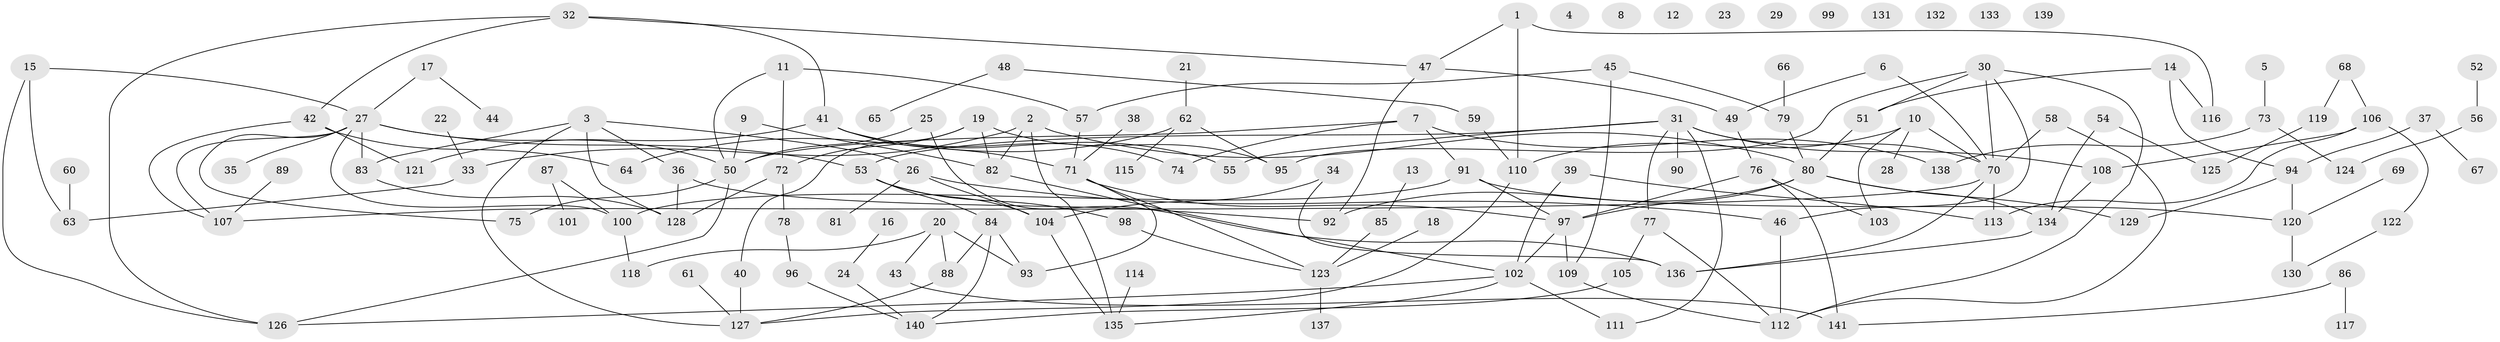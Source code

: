 // coarse degree distribution, {4: 0.2, 9: 0.013333333333333334, 3: 0.16, 6: 0.04, 1: 0.17333333333333334, 2: 0.30666666666666664, 8: 0.02666666666666667, 5: 0.04, 15: 0.013333333333333334, 12: 0.02666666666666667}
// Generated by graph-tools (version 1.1) at 2025/48/03/04/25 22:48:07]
// undirected, 141 vertices, 189 edges
graph export_dot {
  node [color=gray90,style=filled];
  1;
  2;
  3;
  4;
  5;
  6;
  7;
  8;
  9;
  10;
  11;
  12;
  13;
  14;
  15;
  16;
  17;
  18;
  19;
  20;
  21;
  22;
  23;
  24;
  25;
  26;
  27;
  28;
  29;
  30;
  31;
  32;
  33;
  34;
  35;
  36;
  37;
  38;
  39;
  40;
  41;
  42;
  43;
  44;
  45;
  46;
  47;
  48;
  49;
  50;
  51;
  52;
  53;
  54;
  55;
  56;
  57;
  58;
  59;
  60;
  61;
  62;
  63;
  64;
  65;
  66;
  67;
  68;
  69;
  70;
  71;
  72;
  73;
  74;
  75;
  76;
  77;
  78;
  79;
  80;
  81;
  82;
  83;
  84;
  85;
  86;
  87;
  88;
  89;
  90;
  91;
  92;
  93;
  94;
  95;
  96;
  97;
  98;
  99;
  100;
  101;
  102;
  103;
  104;
  105;
  106;
  107;
  108;
  109;
  110;
  111;
  112;
  113;
  114;
  115;
  116;
  117;
  118;
  119;
  120;
  121;
  122;
  123;
  124;
  125;
  126;
  127;
  128;
  129;
  130;
  131;
  132;
  133;
  134;
  135;
  136;
  137;
  138;
  139;
  140;
  141;
  1 -- 47;
  1 -- 110;
  1 -- 116;
  2 -- 33;
  2 -- 80;
  2 -- 82;
  2 -- 135;
  3 -- 26;
  3 -- 36;
  3 -- 83;
  3 -- 127;
  3 -- 128;
  5 -- 73;
  6 -- 49;
  6 -- 70;
  7 -- 50;
  7 -- 74;
  7 -- 91;
  7 -- 138;
  9 -- 50;
  9 -- 82;
  10 -- 28;
  10 -- 70;
  10 -- 103;
  10 -- 110;
  11 -- 50;
  11 -- 57;
  11 -- 72;
  13 -- 85;
  14 -- 51;
  14 -- 94;
  14 -- 116;
  15 -- 27;
  15 -- 63;
  15 -- 126;
  16 -- 24;
  17 -- 27;
  17 -- 44;
  18 -- 123;
  19 -- 40;
  19 -- 72;
  19 -- 82;
  19 -- 95;
  20 -- 43;
  20 -- 88;
  20 -- 93;
  20 -- 118;
  21 -- 62;
  22 -- 33;
  24 -- 140;
  25 -- 50;
  25 -- 136;
  26 -- 46;
  26 -- 81;
  26 -- 104;
  27 -- 35;
  27 -- 50;
  27 -- 53;
  27 -- 75;
  27 -- 83;
  27 -- 100;
  27 -- 107;
  30 -- 46;
  30 -- 51;
  30 -- 70;
  30 -- 95;
  30 -- 112;
  31 -- 53;
  31 -- 55;
  31 -- 70;
  31 -- 77;
  31 -- 90;
  31 -- 108;
  31 -- 111;
  32 -- 41;
  32 -- 42;
  32 -- 47;
  32 -- 126;
  33 -- 63;
  34 -- 104;
  34 -- 136;
  36 -- 92;
  36 -- 128;
  37 -- 67;
  37 -- 94;
  38 -- 71;
  39 -- 102;
  39 -- 113;
  40 -- 127;
  41 -- 55;
  41 -- 71;
  41 -- 74;
  41 -- 121;
  42 -- 64;
  42 -- 107;
  42 -- 121;
  43 -- 141;
  45 -- 57;
  45 -- 79;
  45 -- 109;
  46 -- 112;
  47 -- 49;
  47 -- 92;
  48 -- 59;
  48 -- 65;
  49 -- 76;
  50 -- 75;
  50 -- 126;
  51 -- 80;
  52 -- 56;
  53 -- 84;
  53 -- 98;
  53 -- 104;
  54 -- 125;
  54 -- 134;
  56 -- 124;
  57 -- 71;
  58 -- 70;
  58 -- 112;
  59 -- 110;
  60 -- 63;
  61 -- 127;
  62 -- 64;
  62 -- 95;
  62 -- 115;
  66 -- 79;
  68 -- 106;
  68 -- 119;
  69 -- 120;
  70 -- 107;
  70 -- 113;
  70 -- 136;
  71 -- 93;
  71 -- 97;
  71 -- 123;
  72 -- 78;
  72 -- 128;
  73 -- 124;
  73 -- 138;
  76 -- 97;
  76 -- 103;
  76 -- 141;
  77 -- 105;
  77 -- 112;
  78 -- 96;
  79 -- 80;
  80 -- 92;
  80 -- 97;
  80 -- 129;
  80 -- 134;
  82 -- 102;
  83 -- 128;
  84 -- 88;
  84 -- 93;
  84 -- 140;
  85 -- 123;
  86 -- 117;
  86 -- 141;
  87 -- 100;
  87 -- 101;
  88 -- 127;
  89 -- 107;
  91 -- 97;
  91 -- 100;
  91 -- 120;
  94 -- 120;
  94 -- 129;
  96 -- 140;
  97 -- 102;
  97 -- 109;
  98 -- 123;
  100 -- 118;
  102 -- 111;
  102 -- 126;
  102 -- 135;
  104 -- 135;
  105 -- 140;
  106 -- 108;
  106 -- 113;
  106 -- 122;
  108 -- 134;
  109 -- 112;
  110 -- 127;
  114 -- 135;
  119 -- 125;
  120 -- 130;
  122 -- 130;
  123 -- 137;
  134 -- 136;
}
